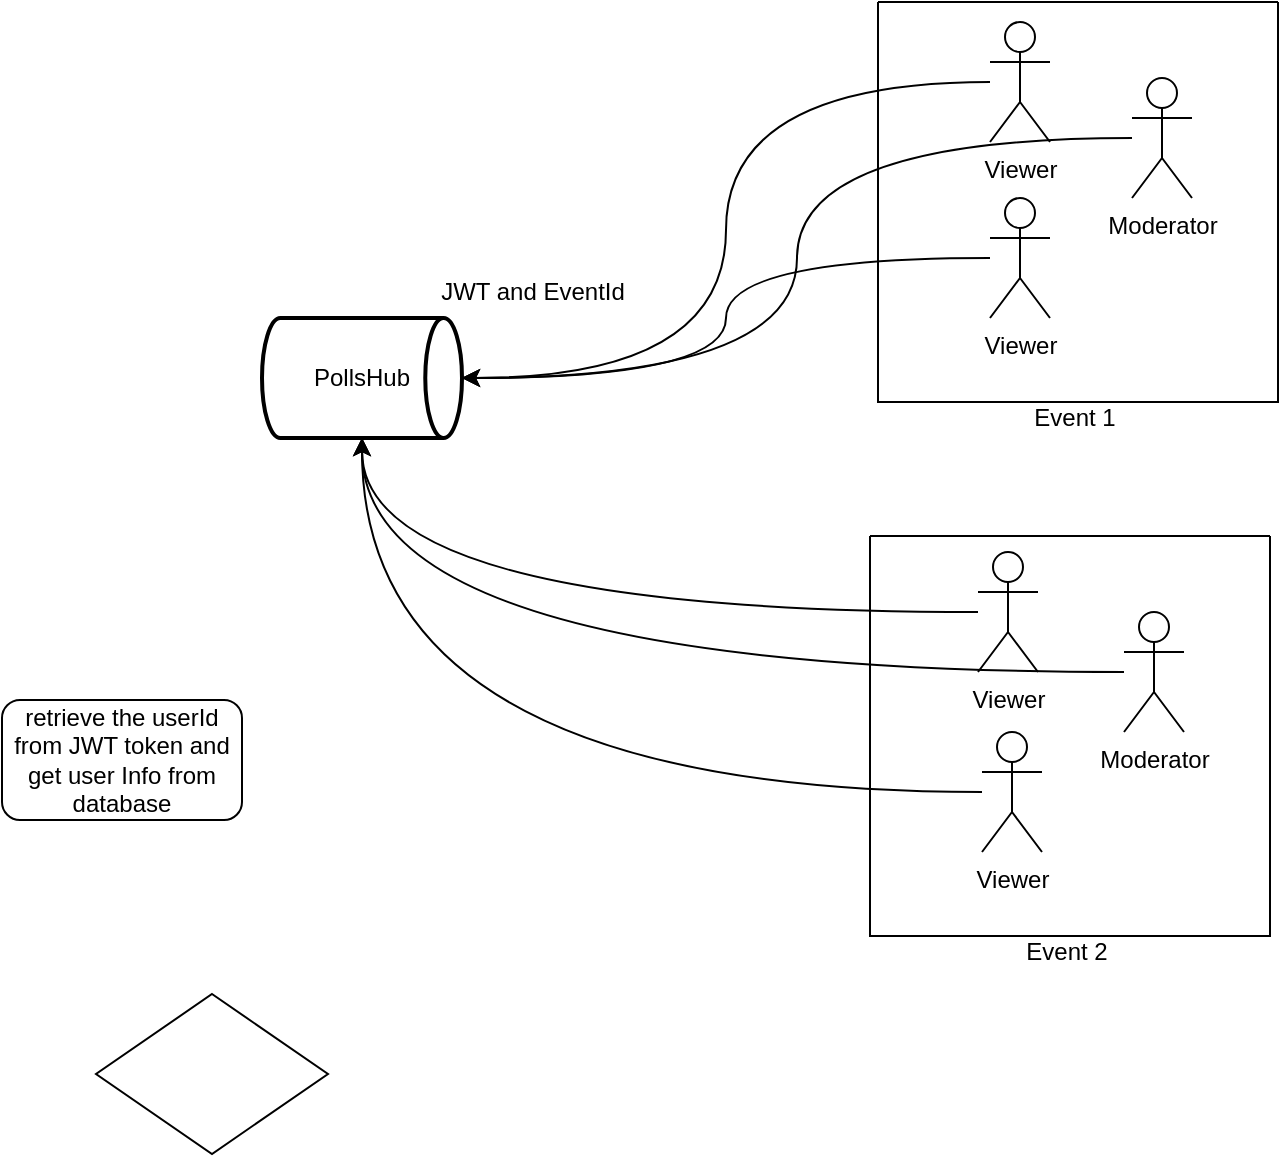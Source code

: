 <mxfile version="25.0.3">
  <diagram id="C5RBs43oDa-KdzZeNtuy" name="Page-1">
    <mxGraphModel dx="1434" dy="774" grid="0" gridSize="10" guides="1" tooltips="1" connect="1" arrows="1" fold="1" page="1" pageScale="1" pageWidth="827" pageHeight="1169" math="0" shadow="0">
      <root>
        <mxCell id="WIyWlLk6GJQsqaUBKTNV-0" />
        <mxCell id="WIyWlLk6GJQsqaUBKTNV-1" parent="WIyWlLk6GJQsqaUBKTNV-0" />
        <mxCell id="4SBET_wtI62izMarJOtC-82" value="&lt;div&gt;Viewer&lt;/div&gt;&lt;div&gt;&lt;br&gt;&lt;/div&gt;" style="shape=umlActor;verticalLabelPosition=bottom;verticalAlign=top;html=1;outlineConnect=0;" vertex="1" parent="WIyWlLk6GJQsqaUBKTNV-1">
          <mxGeometry x="611" y="268" width="30" height="60" as="geometry" />
        </mxCell>
        <mxCell id="4SBET_wtI62izMarJOtC-86" value="" style="swimlane;startSize=0;" vertex="1" parent="WIyWlLk6GJQsqaUBKTNV-1">
          <mxGeometry x="555" y="170" width="200" height="200" as="geometry">
            <mxRectangle x="555" y="170" width="50" height="44" as="alternateBounds" />
          </mxGeometry>
        </mxCell>
        <mxCell id="4SBET_wtI62izMarJOtC-81" value="Viewer" style="shape=umlActor;verticalLabelPosition=bottom;verticalAlign=top;html=1;outlineConnect=0;" vertex="1" parent="4SBET_wtI62izMarJOtC-86">
          <mxGeometry x="56" y="10" width="30" height="60" as="geometry" />
        </mxCell>
        <mxCell id="4SBET_wtI62izMarJOtC-83" value="Moderator" style="shape=umlActor;verticalLabelPosition=bottom;verticalAlign=top;html=1;outlineConnect=0;" vertex="1" parent="WIyWlLk6GJQsqaUBKTNV-1">
          <mxGeometry x="682" y="208" width="30" height="60" as="geometry" />
        </mxCell>
        <mxCell id="4SBET_wtI62izMarJOtC-88" value="Event 1" style="text;html=1;align=center;verticalAlign=middle;resizable=0;points=[];autosize=1;strokeColor=none;fillColor=none;" vertex="1" parent="WIyWlLk6GJQsqaUBKTNV-1">
          <mxGeometry x="624" y="365" width="58" height="26" as="geometry" />
        </mxCell>
        <mxCell id="4SBET_wtI62izMarJOtC-89" value="Viewer" style="shape=umlActor;verticalLabelPosition=bottom;verticalAlign=top;html=1;outlineConnect=0;" vertex="1" parent="WIyWlLk6GJQsqaUBKTNV-1">
          <mxGeometry x="605" y="445" width="30" height="60" as="geometry" />
        </mxCell>
        <mxCell id="4SBET_wtI62izMarJOtC-90" value="&lt;div&gt;Viewer&lt;/div&gt;&lt;div&gt;&lt;br&gt;&lt;/div&gt;" style="shape=umlActor;verticalLabelPosition=bottom;verticalAlign=top;html=1;outlineConnect=0;" vertex="1" parent="WIyWlLk6GJQsqaUBKTNV-1">
          <mxGeometry x="607" y="535" width="30" height="60" as="geometry" />
        </mxCell>
        <mxCell id="4SBET_wtI62izMarJOtC-91" value="" style="swimlane;startSize=0;" vertex="1" parent="WIyWlLk6GJQsqaUBKTNV-1">
          <mxGeometry x="551" y="437" width="200" height="200" as="geometry">
            <mxRectangle x="555" y="170" width="50" height="44" as="alternateBounds" />
          </mxGeometry>
        </mxCell>
        <mxCell id="4SBET_wtI62izMarJOtC-105" style="edgeStyle=orthogonalEdgeStyle;rounded=0;orthogonalLoop=1;jettySize=auto;html=1;curved=1;" edge="1" parent="WIyWlLk6GJQsqaUBKTNV-1" source="4SBET_wtI62izMarJOtC-92" target="4SBET_wtI62izMarJOtC-96">
          <mxGeometry relative="1" as="geometry" />
        </mxCell>
        <mxCell id="4SBET_wtI62izMarJOtC-92" value="Moderator" style="shape=umlActor;verticalLabelPosition=bottom;verticalAlign=top;html=1;outlineConnect=0;" vertex="1" parent="WIyWlLk6GJQsqaUBKTNV-1">
          <mxGeometry x="678" y="475" width="30" height="60" as="geometry" />
        </mxCell>
        <mxCell id="4SBET_wtI62izMarJOtC-93" value="Event 2" style="text;html=1;align=center;verticalAlign=middle;resizable=0;points=[];autosize=1;strokeColor=none;fillColor=none;" vertex="1" parent="WIyWlLk6GJQsqaUBKTNV-1">
          <mxGeometry x="620" y="632" width="58" height="26" as="geometry" />
        </mxCell>
        <mxCell id="4SBET_wtI62izMarJOtC-96" value="PollsHub" style="strokeWidth=2;html=1;shape=mxgraph.flowchart.direct_data;whiteSpace=wrap;" vertex="1" parent="WIyWlLk6GJQsqaUBKTNV-1">
          <mxGeometry x="247" y="328" width="100" height="60" as="geometry" />
        </mxCell>
        <mxCell id="4SBET_wtI62izMarJOtC-99" style="edgeStyle=orthogonalEdgeStyle;rounded=0;orthogonalLoop=1;jettySize=auto;html=1;entryX=1;entryY=0.5;entryDx=0;entryDy=0;entryPerimeter=0;curved=1;" edge="1" parent="WIyWlLk6GJQsqaUBKTNV-1" source="4SBET_wtI62izMarJOtC-81" target="4SBET_wtI62izMarJOtC-96">
          <mxGeometry relative="1" as="geometry" />
        </mxCell>
        <mxCell id="4SBET_wtI62izMarJOtC-100" style="edgeStyle=orthogonalEdgeStyle;rounded=0;orthogonalLoop=1;jettySize=auto;html=1;entryX=1;entryY=0.5;entryDx=0;entryDy=0;entryPerimeter=0;curved=1;" edge="1" parent="WIyWlLk6GJQsqaUBKTNV-1" source="4SBET_wtI62izMarJOtC-83" target="4SBET_wtI62izMarJOtC-96">
          <mxGeometry relative="1" as="geometry" />
        </mxCell>
        <mxCell id="4SBET_wtI62izMarJOtC-101" style="edgeStyle=orthogonalEdgeStyle;rounded=0;orthogonalLoop=1;jettySize=auto;html=1;entryX=1;entryY=0.5;entryDx=0;entryDy=0;entryPerimeter=0;curved=1;" edge="1" parent="WIyWlLk6GJQsqaUBKTNV-1" source="4SBET_wtI62izMarJOtC-82" target="4SBET_wtI62izMarJOtC-96">
          <mxGeometry relative="1" as="geometry" />
        </mxCell>
        <mxCell id="4SBET_wtI62izMarJOtC-102" value="JWT and EventId" style="text;html=1;align=center;verticalAlign=middle;resizable=0;points=[];autosize=1;strokeColor=none;fillColor=none;" vertex="1" parent="WIyWlLk6GJQsqaUBKTNV-1">
          <mxGeometry x="327.5" y="302" width="109" height="26" as="geometry" />
        </mxCell>
        <mxCell id="4SBET_wtI62izMarJOtC-103" style="edgeStyle=orthogonalEdgeStyle;rounded=0;orthogonalLoop=1;jettySize=auto;html=1;entryX=0.5;entryY=1;entryDx=0;entryDy=0;entryPerimeter=0;curved=1;" edge="1" parent="WIyWlLk6GJQsqaUBKTNV-1" source="4SBET_wtI62izMarJOtC-89" target="4SBET_wtI62izMarJOtC-96">
          <mxGeometry relative="1" as="geometry" />
        </mxCell>
        <mxCell id="4SBET_wtI62izMarJOtC-104" style="edgeStyle=orthogonalEdgeStyle;rounded=0;orthogonalLoop=1;jettySize=auto;html=1;entryX=0.5;entryY=1;entryDx=0;entryDy=0;entryPerimeter=0;curved=1;" edge="1" parent="WIyWlLk6GJQsqaUBKTNV-1" source="4SBET_wtI62izMarJOtC-90" target="4SBET_wtI62izMarJOtC-96">
          <mxGeometry relative="1" as="geometry" />
        </mxCell>
        <mxCell id="4SBET_wtI62izMarJOtC-106" value="" style="rhombus;whiteSpace=wrap;html=1;" vertex="1" parent="WIyWlLk6GJQsqaUBKTNV-1">
          <mxGeometry x="164" y="666" width="116" height="80" as="geometry" />
        </mxCell>
        <mxCell id="4SBET_wtI62izMarJOtC-107" value="retrieve the userId from JWT token and get user Info from database" style="rounded=1;whiteSpace=wrap;html=1;" vertex="1" parent="WIyWlLk6GJQsqaUBKTNV-1">
          <mxGeometry x="117" y="519" width="120" height="60" as="geometry" />
        </mxCell>
      </root>
    </mxGraphModel>
  </diagram>
</mxfile>
